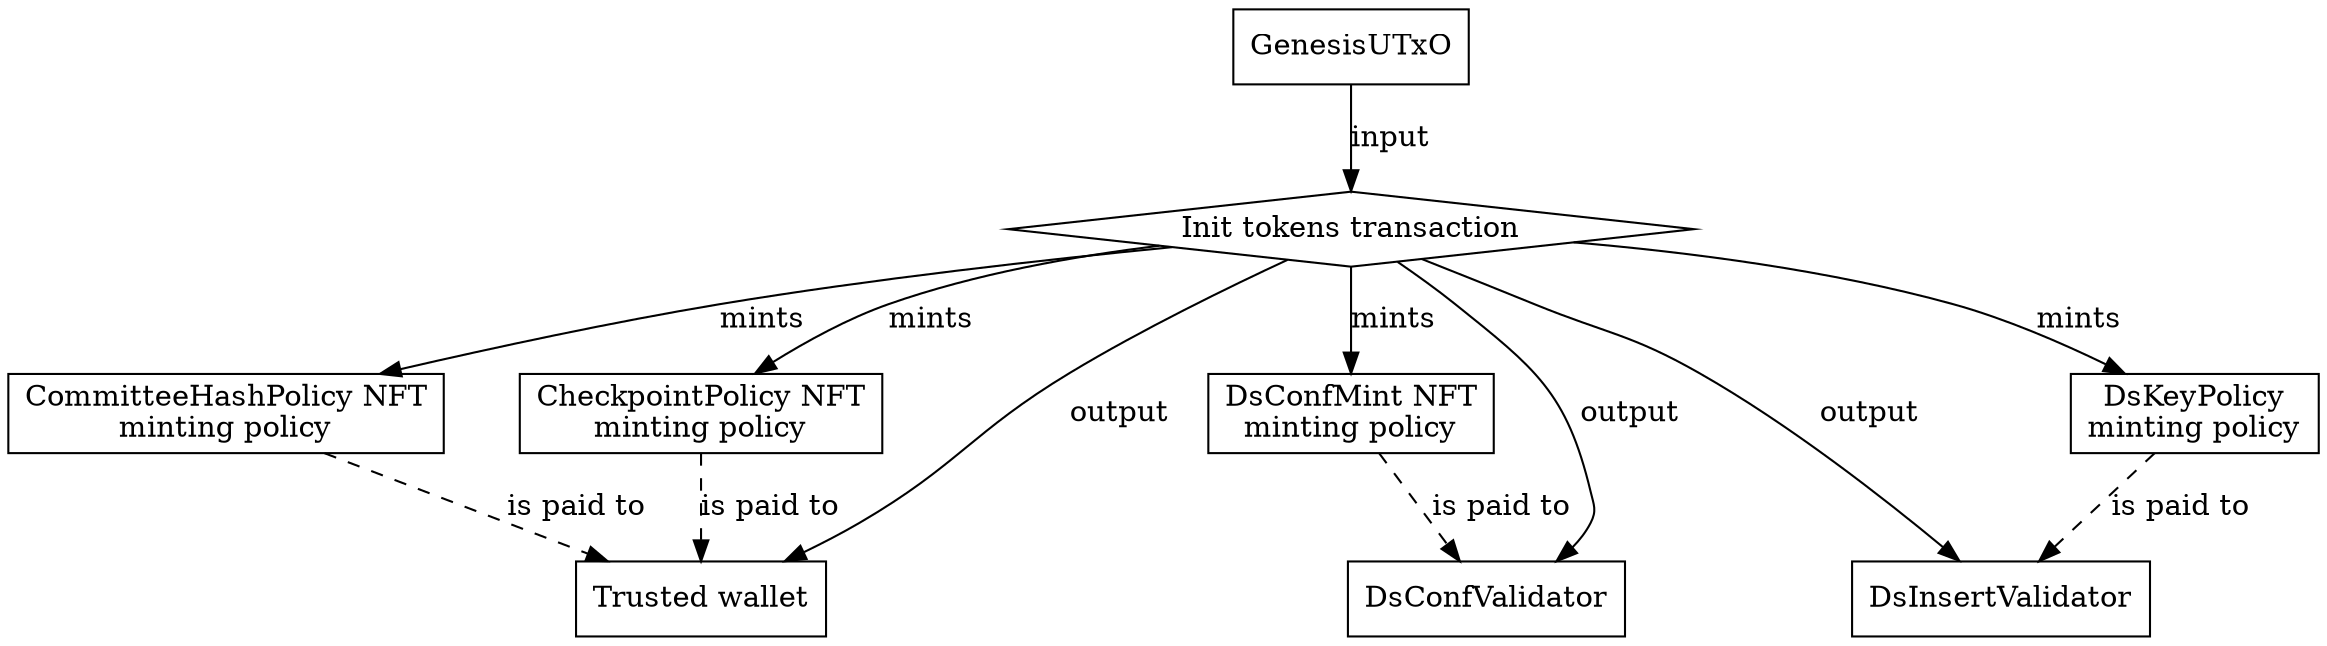 strict digraph {
  node [shape=record]
  graph [nodesep="0.5", ranksep="0.5"]

  genesisUTxO [ label = "GenesisUTxO" ];
  transaction [ label = "Init tokens transaction", shape=diamond ];

  committeeHashNFT [ label = "CommitteeHashPolicy NFT\nminting policy"];
  checkpointNFT [ label = "CheckpointPolicy NFT\nminting policy"];
  trustedWallet [ label = "Trusted wallet"];

  dsConfMintNFT [ label = "DsConfMint NFT\nminting policy"];
  dsConfValidator [ label = "DsConfValidator"];
  dsInsertValidator [ label = "DsInsertValidator"];
  dsKeyPolicy [ label = "DsKeyPolicy\nminting policy"];

  genesisUTxO -> transaction [ label = "input"];
  transaction -> committeeHashNFT [ label = "mints" ];
  transaction -> dsConfMintNFT [ label = "mints" ];
  transaction -> checkpointNFT [ label = "mints" ];
  transaction -> dsKeyPolicy [ label = "mints" ];
  transaction -> trustedWallet [ label = "output"];
  transaction -> dsConfValidator [ label = "output"];
  transaction -> dsInsertValidator [ label = "output"];
  checkpointNFT -> trustedWallet [ label = "is paid to", style=dashed ]
  committeeHashNFT -> trustedWallet [ label = "is paid to", style=dashed ]
  dsConfMintNFT -> dsConfValidator [ label = "is paid to", style=dashed ]
  dsKeyPolicy -> dsInsertValidator [ label = "is paid to", style=dashed ]
}
